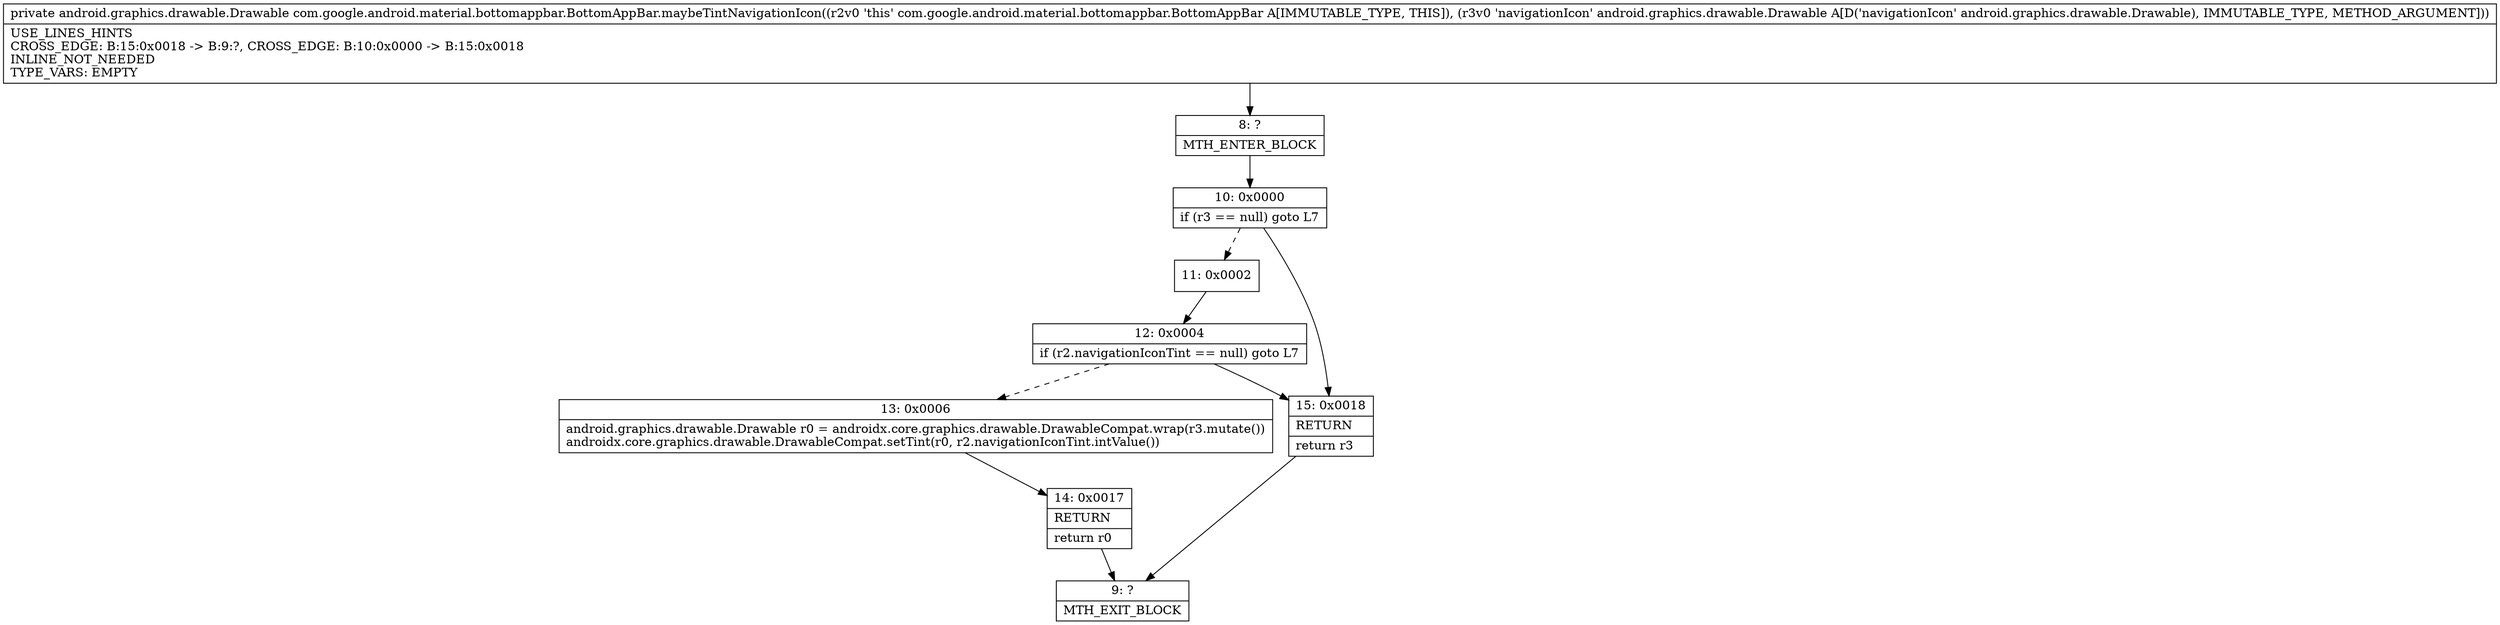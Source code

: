 digraph "CFG forcom.google.android.material.bottomappbar.BottomAppBar.maybeTintNavigationIcon(Landroid\/graphics\/drawable\/Drawable;)Landroid\/graphics\/drawable\/Drawable;" {
Node_8 [shape=record,label="{8\:\ ?|MTH_ENTER_BLOCK\l}"];
Node_10 [shape=record,label="{10\:\ 0x0000|if (r3 == null) goto L7\l}"];
Node_11 [shape=record,label="{11\:\ 0x0002}"];
Node_12 [shape=record,label="{12\:\ 0x0004|if (r2.navigationIconTint == null) goto L7\l}"];
Node_13 [shape=record,label="{13\:\ 0x0006|android.graphics.drawable.Drawable r0 = androidx.core.graphics.drawable.DrawableCompat.wrap(r3.mutate())\landroidx.core.graphics.drawable.DrawableCompat.setTint(r0, r2.navigationIconTint.intValue())\l}"];
Node_14 [shape=record,label="{14\:\ 0x0017|RETURN\l|return r0\l}"];
Node_9 [shape=record,label="{9\:\ ?|MTH_EXIT_BLOCK\l}"];
Node_15 [shape=record,label="{15\:\ 0x0018|RETURN\l|return r3\l}"];
MethodNode[shape=record,label="{private android.graphics.drawable.Drawable com.google.android.material.bottomappbar.BottomAppBar.maybeTintNavigationIcon((r2v0 'this' com.google.android.material.bottomappbar.BottomAppBar A[IMMUTABLE_TYPE, THIS]), (r3v0 'navigationIcon' android.graphics.drawable.Drawable A[D('navigationIcon' android.graphics.drawable.Drawable), IMMUTABLE_TYPE, METHOD_ARGUMENT]))  | USE_LINES_HINTS\lCROSS_EDGE: B:15:0x0018 \-\> B:9:?, CROSS_EDGE: B:10:0x0000 \-\> B:15:0x0018\lINLINE_NOT_NEEDED\lTYPE_VARS: EMPTY\l}"];
MethodNode -> Node_8;Node_8 -> Node_10;
Node_10 -> Node_11[style=dashed];
Node_10 -> Node_15;
Node_11 -> Node_12;
Node_12 -> Node_13[style=dashed];
Node_12 -> Node_15;
Node_13 -> Node_14;
Node_14 -> Node_9;
Node_15 -> Node_9;
}

